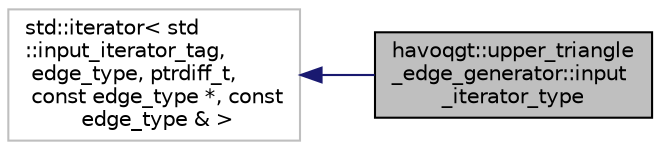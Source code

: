 digraph "havoqgt::upper_triangle_edge_generator::input_iterator_type"
{
  edge [fontname="Helvetica",fontsize="10",labelfontname="Helvetica",labelfontsize="10"];
  node [fontname="Helvetica",fontsize="10",shape=record];
  rankdir="LR";
  Node1 [label="havoqgt::upper_triangle\l_edge_generator::input\l_iterator_type",height=0.2,width=0.4,color="black", fillcolor="grey75", style="filled", fontcolor="black"];
  Node2 -> Node1 [dir="back",color="midnightblue",fontsize="10",style="solid",fontname="Helvetica"];
  Node2 [label="std::iterator\< std\l::input_iterator_tag,\l edge_type, ptrdiff_t,\l const edge_type *, const\l edge_type & \>",height=0.2,width=0.4,color="grey75", fillcolor="white", style="filled"];
}
